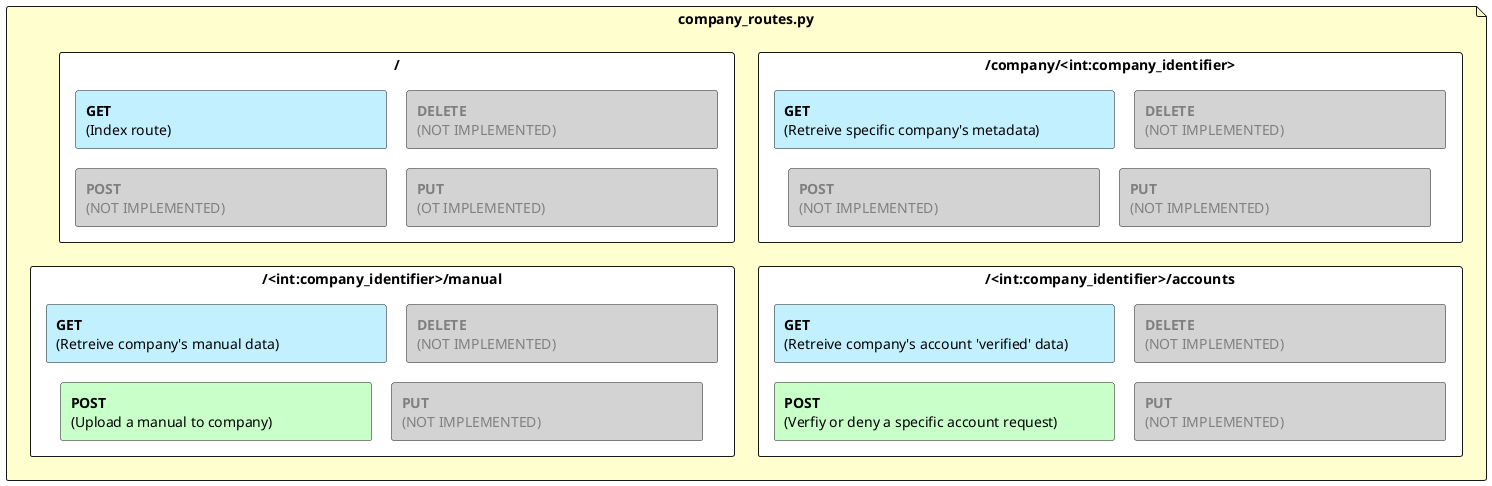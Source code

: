 @startuml

skinparam minClassWidth 200
skinparam nodesep 20
skinparam ranksep 20
skinparam linetype ortho

file **company_routes.py** as file_company #FEFECE {
    rectangle **/company/<int:company_identifier>** as company_info #ffffff{
    rectangle "**GET**\n(Retreive specific company's metadata)\t\t\t" as a #Application
    rectangle "<color:grey>**DELETE**\n<color:grey>(NOT IMPLEMENTED)\t\t\t\t\t\t" as b #lightgrey
    rectangle "<color:grey>**POST**\n<color:grey>(NOT IMPLEMENTED)\t\t\t\t\t\t" as c #lightgrey
    rectangle "<color:grey>**PUT**\n<color:grey>(NOT IMPLEMENTED)\t\t\t\t\t\t" as d #lightgrey
    }

    rectangle **/** as index #ffffff{
    rectangle "**GET**\n(Index route)\t\t\t\t\t\t\t\t" as e #Application
    rectangle "<color:grey>**DELETE**\n<color:grey>(NOT IMPLEMENTED)\t\t\t\t\t\t" as f #lightgrey
    rectangle "<color:grey>**POST**\n<color:grey>(NOT IMPLEMENTED)\t\t\t\t\t\t" as g #lightgrey
    rectangle "<color:grey>**PUT**\n<color:grey>(OT IMPLEMENTED)\t\\t\t\t\t\t" as h #lightgrey
    }

    rectangle **/<int:company_identifier>/accounts** as accounts #ffffff{
    rectangle "**GET**\n(Retreive company's account 'verified' data)\t\t" as i #Application
    rectangle "<color:grey>**DELETE**\n<color:grey>(NOT IMPLEMENTED)\t\t\t\t\t\t" as j #lightgrey
    rectangle "**POST**\n(Verfiy or deny a specific account request)\t\t" as k #technology
    rectangle "<color:grey>**PUT**\n<color:grey>(NOT IMPLEMENTED)\t\t\t\t\t\t" as l #lightgrey
    }

    rectangle **/<int:company_identifier>/manual** as manual #ffffff{
    rectangle "**GET**\n(Retreive company's manual data)\t\t\t\t" as m #Application
    rectangle "<color:grey>**DELETE**\n<color:grey>(NOT IMPLEMENTED)\t\t\t\t\t\t" as n #lightgrey
    rectangle "**POST**\n(Upload a manual to company)\t\t\t\t" as o #technology
    rectangle "<color:grey>**PUT**\n<color:grey>(NOT IMPLEMENTED)\t\t\t\t\t\t" as p #lightgrey
    }
}

@enduml